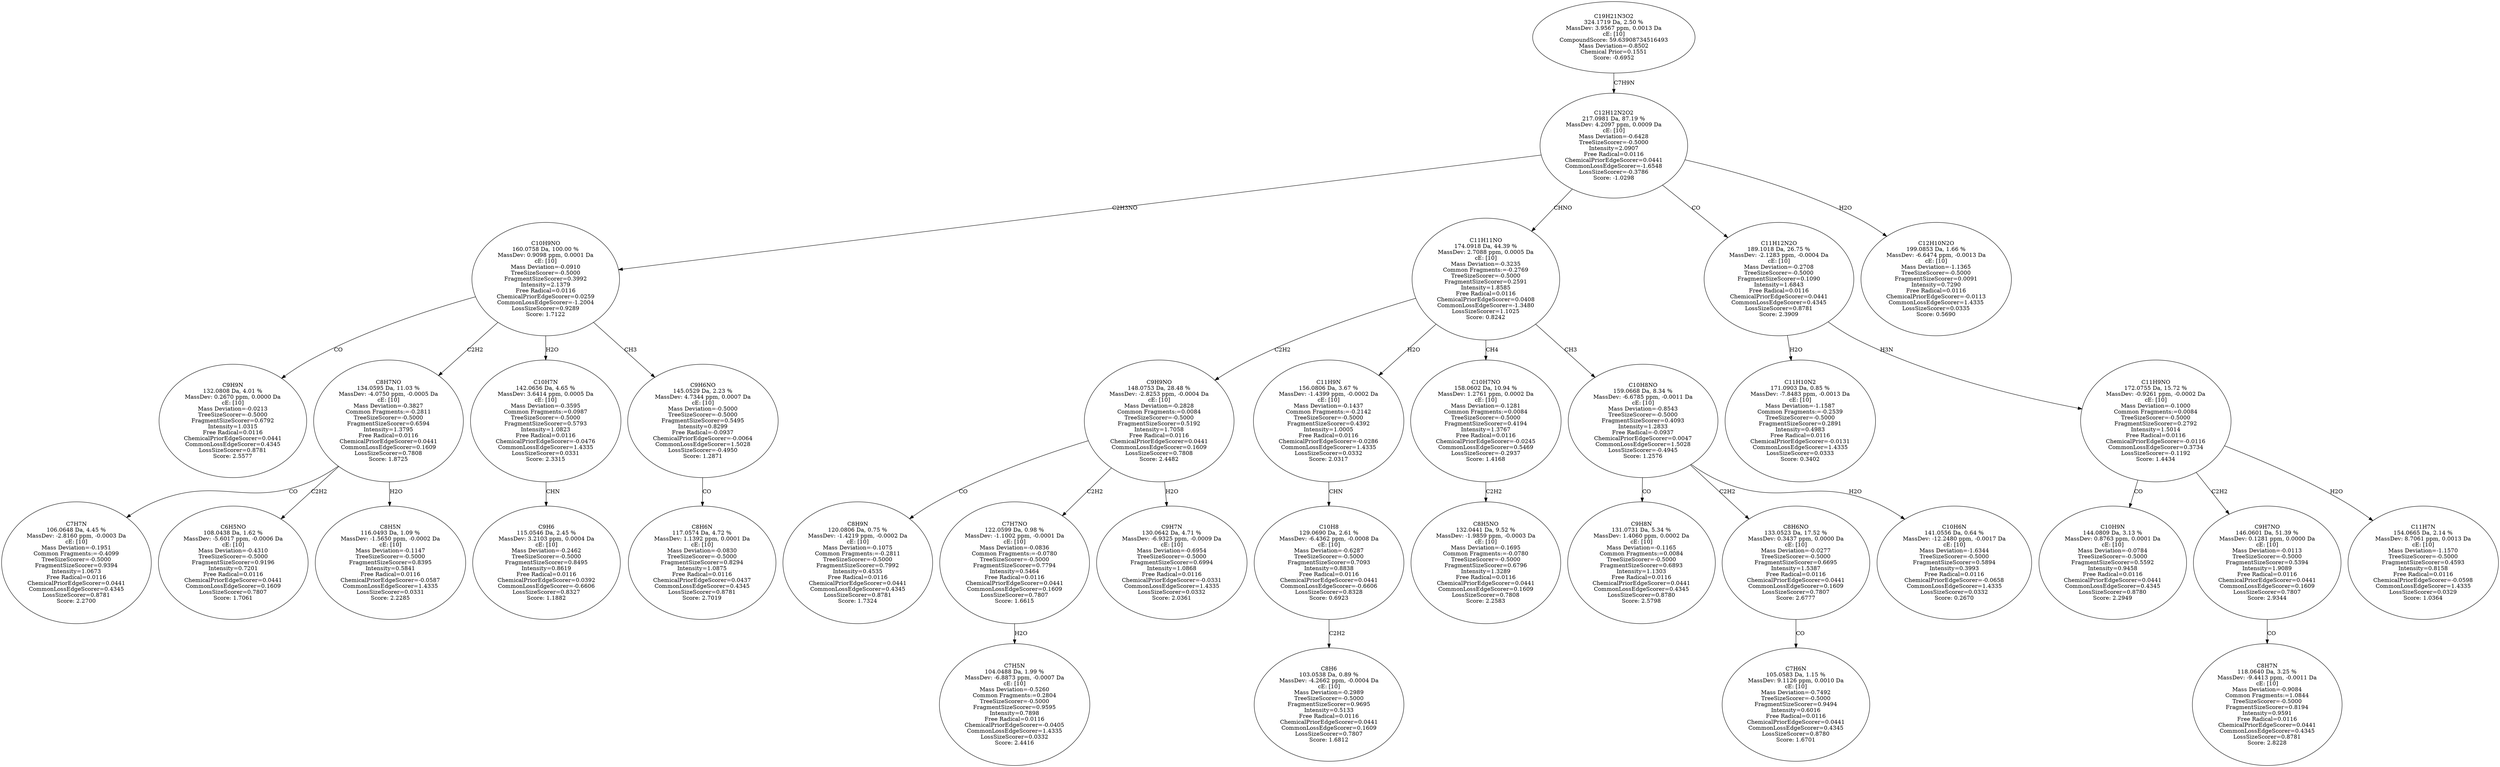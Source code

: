 strict digraph {
v1 [label="C9H9N\n132.0808 Da, 4.01 %\nMassDev: 0.2670 ppm, 0.0000 Da\ncE: [10]\nMass Deviation=-0.0213\nTreeSizeScorer=-0.5000\nFragmentSizeScorer=0.6792\nIntensity=1.0315\nFree Radical=0.0116\nChemicalPriorEdgeScorer=0.0441\nCommonLossEdgeScorer=0.4345\nLossSizeScorer=0.8781\nScore: 2.5577"];
v2 [label="C7H7N\n106.0648 Da, 4.45 %\nMassDev: -2.8160 ppm, -0.0003 Da\ncE: [10]\nMass Deviation=-0.1951\nCommon Fragments:=-0.4099\nTreeSizeScorer=-0.5000\nFragmentSizeScorer=0.9394\nIntensity=1.0673\nFree Radical=0.0116\nChemicalPriorEdgeScorer=0.0441\nCommonLossEdgeScorer=0.4345\nLossSizeScorer=0.8781\nScore: 2.2700"];
v3 [label="C6H5NO\n108.0438 Da, 1.62 %\nMassDev: -5.6017 ppm, -0.0006 Da\ncE: [10]\nMass Deviation=-0.4310\nTreeSizeScorer=-0.5000\nFragmentSizeScorer=0.9196\nIntensity=0.7201\nFree Radical=0.0116\nChemicalPriorEdgeScorer=0.0441\nCommonLossEdgeScorer=0.1609\nLossSizeScorer=0.7807\nScore: 1.7061"];
v4 [label="C8H5N\n116.0493 Da, 1.09 %\nMassDev: -1.5650 ppm, -0.0002 Da\ncE: [10]\nMass Deviation=-0.1147\nTreeSizeScorer=-0.5000\nFragmentSizeScorer=0.8395\nIntensity=0.5841\nFree Radical=0.0116\nChemicalPriorEdgeScorer=-0.0587\nCommonLossEdgeScorer=1.4335\nLossSizeScorer=0.0331\nScore: 2.2285"];
v5 [label="C8H7NO\n134.0595 Da, 11.03 %\nMassDev: -4.0750 ppm, -0.0005 Da\ncE: [10]\nMass Deviation=-0.3827\nCommon Fragments:=-0.2811\nTreeSizeScorer=-0.5000\nFragmentSizeScorer=0.6594\nIntensity=1.3795\nFree Radical=0.0116\nChemicalPriorEdgeScorer=0.0441\nCommonLossEdgeScorer=0.1609\nLossSizeScorer=0.7808\nScore: 1.8725"];
v6 [label="C9H6\n115.0546 Da, 2.45 %\nMassDev: 3.2103 ppm, 0.0004 Da\ncE: [10]\nMass Deviation=-0.2462\nTreeSizeScorer=-0.5000\nFragmentSizeScorer=0.8495\nIntensity=0.8619\nFree Radical=0.0116\nChemicalPriorEdgeScorer=0.0392\nCommonLossEdgeScorer=-0.6606\nLossSizeScorer=0.8327\nScore: 1.1882"];
v7 [label="C10H7N\n142.0656 Da, 4.65 %\nMassDev: 3.6414 ppm, 0.0005 Da\ncE: [10]\nMass Deviation=-0.3595\nCommon Fragments:=0.0987\nTreeSizeScorer=-0.5000\nFragmentSizeScorer=0.5793\nIntensity=1.0823\nFree Radical=0.0116\nChemicalPriorEdgeScorer=-0.0476\nCommonLossEdgeScorer=1.4335\nLossSizeScorer=0.0331\nScore: 2.3315"];
v8 [label="C8H6N\n117.0574 Da, 4.72 %\nMassDev: 1.1392 ppm, 0.0001 Da\ncE: [10]\nMass Deviation=-0.0830\nTreeSizeScorer=-0.5000\nFragmentSizeScorer=0.8294\nIntensity=1.0875\nFree Radical=0.0116\nChemicalPriorEdgeScorer=0.0437\nCommonLossEdgeScorer=0.4345\nLossSizeScorer=0.8781\nScore: 2.7019"];
v9 [label="C9H6NO\n145.0529 Da, 2.23 %\nMassDev: 4.7344 ppm, 0.0007 Da\ncE: [10]\nMass Deviation=-0.5000\nTreeSizeScorer=-0.5000\nFragmentSizeScorer=0.5495\nIntensity=0.8299\nFree Radical=-0.0937\nChemicalPriorEdgeScorer=-0.0064\nCommonLossEdgeScorer=1.5028\nLossSizeScorer=-0.4950\nScore: 1.2871"];
v10 [label="C10H9NO\n160.0758 Da, 100.00 %\nMassDev: 0.9098 ppm, 0.0001 Da\ncE: [10]\nMass Deviation=-0.0910\nTreeSizeScorer=-0.5000\nFragmentSizeScorer=0.3992\nIntensity=2.1379\nFree Radical=0.0116\nChemicalPriorEdgeScorer=0.0259\nCommonLossEdgeScorer=-1.2004\nLossSizeScorer=0.9289\nScore: 1.7122"];
v11 [label="C8H9N\n120.0806 Da, 0.75 %\nMassDev: -1.4219 ppm, -0.0002 Da\ncE: [10]\nMass Deviation=-0.1075\nCommon Fragments:=-0.2811\nTreeSizeScorer=-0.5000\nFragmentSizeScorer=0.7992\nIntensity=0.4535\nFree Radical=0.0116\nChemicalPriorEdgeScorer=0.0441\nCommonLossEdgeScorer=0.4345\nLossSizeScorer=0.8781\nScore: 1.7324"];
v12 [label="C7H5N\n104.0488 Da, 1.99 %\nMassDev: -6.8873 ppm, -0.0007 Da\ncE: [10]\nMass Deviation=-0.5260\nCommon Fragments:=0.2804\nTreeSizeScorer=-0.5000\nFragmentSizeScorer=0.9595\nIntensity=0.7898\nFree Radical=0.0116\nChemicalPriorEdgeScorer=-0.0405\nCommonLossEdgeScorer=1.4335\nLossSizeScorer=0.0332\nScore: 2.4416"];
v13 [label="C7H7NO\n122.0599 Da, 0.98 %\nMassDev: -1.1002 ppm, -0.0001 Da\ncE: [10]\nMass Deviation=-0.0836\nCommon Fragments:=-0.0780\nTreeSizeScorer=-0.5000\nFragmentSizeScorer=0.7794\nIntensity=0.5464\nFree Radical=0.0116\nChemicalPriorEdgeScorer=0.0441\nCommonLossEdgeScorer=0.1609\nLossSizeScorer=0.7807\nScore: 1.6615"];
v14 [label="C9H7N\n130.0642 Da, 4.71 %\nMassDev: -6.9325 ppm, -0.0009 Da\ncE: [10]\nMass Deviation=-0.6954\nTreeSizeScorer=-0.5000\nFragmentSizeScorer=0.6994\nIntensity=1.0868\nFree Radical=0.0116\nChemicalPriorEdgeScorer=-0.0331\nCommonLossEdgeScorer=1.4335\nLossSizeScorer=0.0332\nScore: 2.0361"];
v15 [label="C9H9NO\n148.0753 Da, 28.48 %\nMassDev: -2.8253 ppm, -0.0004 Da\ncE: [10]\nMass Deviation=-0.2828\nCommon Fragments:=0.0084\nTreeSizeScorer=-0.5000\nFragmentSizeScorer=0.5192\nIntensity=1.7058\nFree Radical=0.0116\nChemicalPriorEdgeScorer=0.0441\nCommonLossEdgeScorer=0.1609\nLossSizeScorer=0.7808\nScore: 2.4482"];
v16 [label="C8H6\n103.0538 Da, 0.89 %\nMassDev: -4.2662 ppm, -0.0004 Da\ncE: [10]\nMass Deviation=-0.2989\nTreeSizeScorer=-0.5000\nFragmentSizeScorer=0.9695\nIntensity=0.5133\nFree Radical=0.0116\nChemicalPriorEdgeScorer=0.0441\nCommonLossEdgeScorer=0.1609\nLossSizeScorer=0.7807\nScore: 1.6812"];
v17 [label="C10H8\n129.0690 Da, 2.61 %\nMassDev: -6.4362 ppm, -0.0008 Da\ncE: [10]\nMass Deviation=-0.6287\nTreeSizeScorer=-0.5000\nFragmentSizeScorer=0.7093\nIntensity=0.8838\nFree Radical=0.0116\nChemicalPriorEdgeScorer=0.0441\nCommonLossEdgeScorer=-0.6606\nLossSizeScorer=0.8328\nScore: 0.6923"];
v18 [label="C11H9N\n156.0806 Da, 3.67 %\nMassDev: -1.4399 ppm, -0.0002 Da\ncE: [10]\nMass Deviation=-0.1437\nCommon Fragments:=-0.2142\nTreeSizeScorer=-0.5000\nFragmentSizeScorer=0.4392\nIntensity=1.0005\nFree Radical=0.0116\nChemicalPriorEdgeScorer=-0.0286\nCommonLossEdgeScorer=1.4335\nLossSizeScorer=0.0332\nScore: 2.0317"];
v19 [label="C8H5NO\n132.0441 Da, 9.52 %\nMassDev: -1.9859 ppm, -0.0003 Da\ncE: [10]\nMass Deviation=-0.1695\nCommon Fragments:=-0.0780\nTreeSizeScorer=-0.5000\nFragmentSizeScorer=0.6796\nIntensity=1.3289\nFree Radical=0.0116\nChemicalPriorEdgeScorer=0.0441\nCommonLossEdgeScorer=0.1609\nLossSizeScorer=0.7808\nScore: 2.2583"];
v20 [label="C10H7NO\n158.0602 Da, 10.94 %\nMassDev: 1.2761 ppm, 0.0002 Da\ncE: [10]\nMass Deviation=-0.1281\nCommon Fragments:=0.0084\nTreeSizeScorer=-0.5000\nFragmentSizeScorer=0.4194\nIntensity=1.3767\nFree Radical=0.0116\nChemicalPriorEdgeScorer=-0.0245\nCommonLossEdgeScorer=0.5469\nLossSizeScorer=-0.2937\nScore: 1.4168"];
v21 [label="C9H8N\n131.0731 Da, 5.34 %\nMassDev: 1.4060 ppm, 0.0002 Da\ncE: [10]\nMass Deviation=-0.1165\nCommon Fragments:=0.0084\nTreeSizeScorer=-0.5000\nFragmentSizeScorer=0.6893\nIntensity=1.1303\nFree Radical=0.0116\nChemicalPriorEdgeScorer=0.0441\nCommonLossEdgeScorer=0.4345\nLossSizeScorer=0.8780\nScore: 2.5798"];
v22 [label="C7H6N\n105.0583 Da, 1.15 %\nMassDev: 9.1126 ppm, 0.0010 Da\ncE: [10]\nMass Deviation=-0.7492\nTreeSizeScorer=-0.5000\nFragmentSizeScorer=0.9494\nIntensity=0.6016\nFree Radical=0.0116\nChemicalPriorEdgeScorer=0.0441\nCommonLossEdgeScorer=0.4345\nLossSizeScorer=0.8780\nScore: 1.6701"];
v23 [label="C8H6NO\n133.0523 Da, 17.52 %\nMassDev: 0.3437 ppm, 0.0000 Da\ncE: [10]\nMass Deviation=-0.0277\nTreeSizeScorer=-0.5000\nFragmentSizeScorer=0.6695\nIntensity=1.5387\nFree Radical=0.0116\nChemicalPriorEdgeScorer=0.0441\nCommonLossEdgeScorer=0.1609\nLossSizeScorer=0.7807\nScore: 2.6777"];
v24 [label="C10H6N\n141.0556 Da, 0.64 %\nMassDev: -12.2480 ppm, -0.0017 Da\ncE: [10]\nMass Deviation=-1.6344\nTreeSizeScorer=-0.5000\nFragmentSizeScorer=0.5894\nIntensity=0.3993\nFree Radical=0.0116\nChemicalPriorEdgeScorer=-0.0658\nCommonLossEdgeScorer=1.4335\nLossSizeScorer=0.0332\nScore: 0.2670"];
v25 [label="C10H8NO\n159.0668 Da, 8.34 %\nMassDev: -6.6785 ppm, -0.0011 Da\ncE: [10]\nMass Deviation=-0.8543\nTreeSizeScorer=-0.5000\nFragmentSizeScorer=0.4093\nIntensity=1.2833\nFree Radical=-0.0937\nChemicalPriorEdgeScorer=0.0047\nCommonLossEdgeScorer=1.5028\nLossSizeScorer=-0.4945\nScore: 1.2576"];
v26 [label="C11H11NO\n174.0918 Da, 44.39 %\nMassDev: 2.7088 ppm, 0.0005 Da\ncE: [10]\nMass Deviation=-0.3235\nCommon Fragments:=-0.2769\nTreeSizeScorer=-0.5000\nFragmentSizeScorer=0.2591\nIntensity=1.8585\nFree Radical=0.0116\nChemicalPriorEdgeScorer=0.0408\nCommonLossEdgeScorer=-1.3480\nLossSizeScorer=1.1025\nScore: 0.8242"];
v27 [label="C11H10N2\n171.0903 Da, 0.85 %\nMassDev: -7.8483 ppm, -0.0013 Da\ncE: [10]\nMass Deviation=-1.1587\nCommon Fragments:=-0.2539\nTreeSizeScorer=-0.5000\nFragmentSizeScorer=0.2891\nIntensity=0.4983\nFree Radical=0.0116\nChemicalPriorEdgeScorer=-0.0131\nCommonLossEdgeScorer=1.4335\nLossSizeScorer=0.0333\nScore: 0.3402"];
v28 [label="C10H9N\n144.0809 Da, 3.13 %\nMassDev: 0.8763 ppm, 0.0001 Da\ncE: [10]\nMass Deviation=-0.0784\nTreeSizeScorer=-0.5000\nFragmentSizeScorer=0.5592\nIntensity=0.9458\nFree Radical=0.0116\nChemicalPriorEdgeScorer=0.0441\nCommonLossEdgeScorer=0.4345\nLossSizeScorer=0.8780\nScore: 2.2949"];
v29 [label="C8H7N\n118.0640 Da, 3.25 %\nMassDev: -9.4413 ppm, -0.0011 Da\ncE: [10]\nMass Deviation=-0.9084\nCommon Fragments:=1.0844\nTreeSizeScorer=-0.5000\nFragmentSizeScorer=0.8194\nIntensity=0.9591\nFree Radical=0.0116\nChemicalPriorEdgeScorer=0.0441\nCommonLossEdgeScorer=0.4345\nLossSizeScorer=0.8781\nScore: 2.8228"];
v30 [label="C9H7NO\n146.0601 Da, 51.39 %\nMassDev: 0.1281 ppm, 0.0000 Da\ncE: [10]\nMass Deviation=-0.0113\nTreeSizeScorer=-0.5000\nFragmentSizeScorer=0.5394\nIntensity=1.9089\nFree Radical=0.0116\nChemicalPriorEdgeScorer=0.0441\nCommonLossEdgeScorer=0.1609\nLossSizeScorer=0.7807\nScore: 2.9344"];
v31 [label="C11H7N\n154.0665 Da, 2.14 %\nMassDev: 8.7061 ppm, 0.0013 Da\ncE: [10]\nMass Deviation=-1.1570\nTreeSizeScorer=-0.5000\nFragmentSizeScorer=0.4593\nIntensity=0.8158\nFree Radical=0.0116\nChemicalPriorEdgeScorer=-0.0598\nCommonLossEdgeScorer=1.4335\nLossSizeScorer=0.0329\nScore: 1.0364"];
v32 [label="C11H9NO\n172.0755 Da, 15.72 %\nMassDev: -0.9261 ppm, -0.0002 Da\ncE: [10]\nMass Deviation=-0.1000\nCommon Fragments:=0.0084\nTreeSizeScorer=-0.5000\nFragmentSizeScorer=0.2792\nIntensity=1.5014\nFree Radical=0.0116\nChemicalPriorEdgeScorer=-0.0116\nCommonLossEdgeScorer=0.3734\nLossSizeScorer=-0.1192\nScore: 1.4434"];
v33 [label="C11H12N2O\n189.1018 Da, 26.75 %\nMassDev: -2.1283 ppm, -0.0004 Da\ncE: [10]\nMass Deviation=-0.2708\nTreeSizeScorer=-0.5000\nFragmentSizeScorer=0.1090\nIntensity=1.6843\nFree Radical=0.0116\nChemicalPriorEdgeScorer=0.0441\nCommonLossEdgeScorer=0.4345\nLossSizeScorer=0.8781\nScore: 2.3909"];
v34 [label="C12H10N2O\n199.0853 Da, 1.66 %\nMassDev: -6.6474 ppm, -0.0013 Da\ncE: [10]\nMass Deviation=-1.1365\nTreeSizeScorer=-0.5000\nFragmentSizeScorer=0.0091\nIntensity=0.7290\nFree Radical=0.0116\nChemicalPriorEdgeScorer=-0.0113\nCommonLossEdgeScorer=1.4335\nLossSizeScorer=0.0335\nScore: 0.5690"];
v35 [label="C12H12N2O2\n217.0981 Da, 87.19 %\nMassDev: 4.2097 ppm, 0.0009 Da\ncE: [10]\nMass Deviation=-0.6428\nTreeSizeScorer=-0.5000\nIntensity=2.0907\nFree Radical=0.0116\nChemicalPriorEdgeScorer=0.0441\nCommonLossEdgeScorer=-1.6548\nLossSizeScorer=-0.3786\nScore: -1.0298"];
v36 [label="C19H21N3O2\n324.1719 Da, 2.50 %\nMassDev: 3.9567 ppm, 0.0013 Da\ncE: [10]\nCompoundScore: 59.63908734516493\nMass Deviation=-0.8502\nChemical Prior=0.1551\nScore: -0.6952"];
v10 -> v1 [label="CO"];
v5 -> v2 [label="CO"];
v5 -> v3 [label="C2H2"];
v5 -> v4 [label="H2O"];
v10 -> v5 [label="C2H2"];
v7 -> v6 [label="CHN"];
v10 -> v7 [label="H2O"];
v9 -> v8 [label="CO"];
v10 -> v9 [label="CH3"];
v35 -> v10 [label="C2H3NO"];
v15 -> v11 [label="CO"];
v13 -> v12 [label="H2O"];
v15 -> v13 [label="C2H2"];
v15 -> v14 [label="H2O"];
v26 -> v15 [label="C2H2"];
v17 -> v16 [label="C2H2"];
v18 -> v17 [label="CHN"];
v26 -> v18 [label="H2O"];
v20 -> v19 [label="C2H2"];
v26 -> v20 [label="CH4"];
v25 -> v21 [label="CO"];
v23 -> v22 [label="CO"];
v25 -> v23 [label="C2H2"];
v25 -> v24 [label="H2O"];
v26 -> v25 [label="CH3"];
v35 -> v26 [label="CHNO"];
v33 -> v27 [label="H2O"];
v32 -> v28 [label="CO"];
v30 -> v29 [label="CO"];
v32 -> v30 [label="C2H2"];
v32 -> v31 [label="H2O"];
v33 -> v32 [label="H3N"];
v35 -> v33 [label="CO"];
v35 -> v34 [label="H2O"];
v36 -> v35 [label="C7H9N"];
}